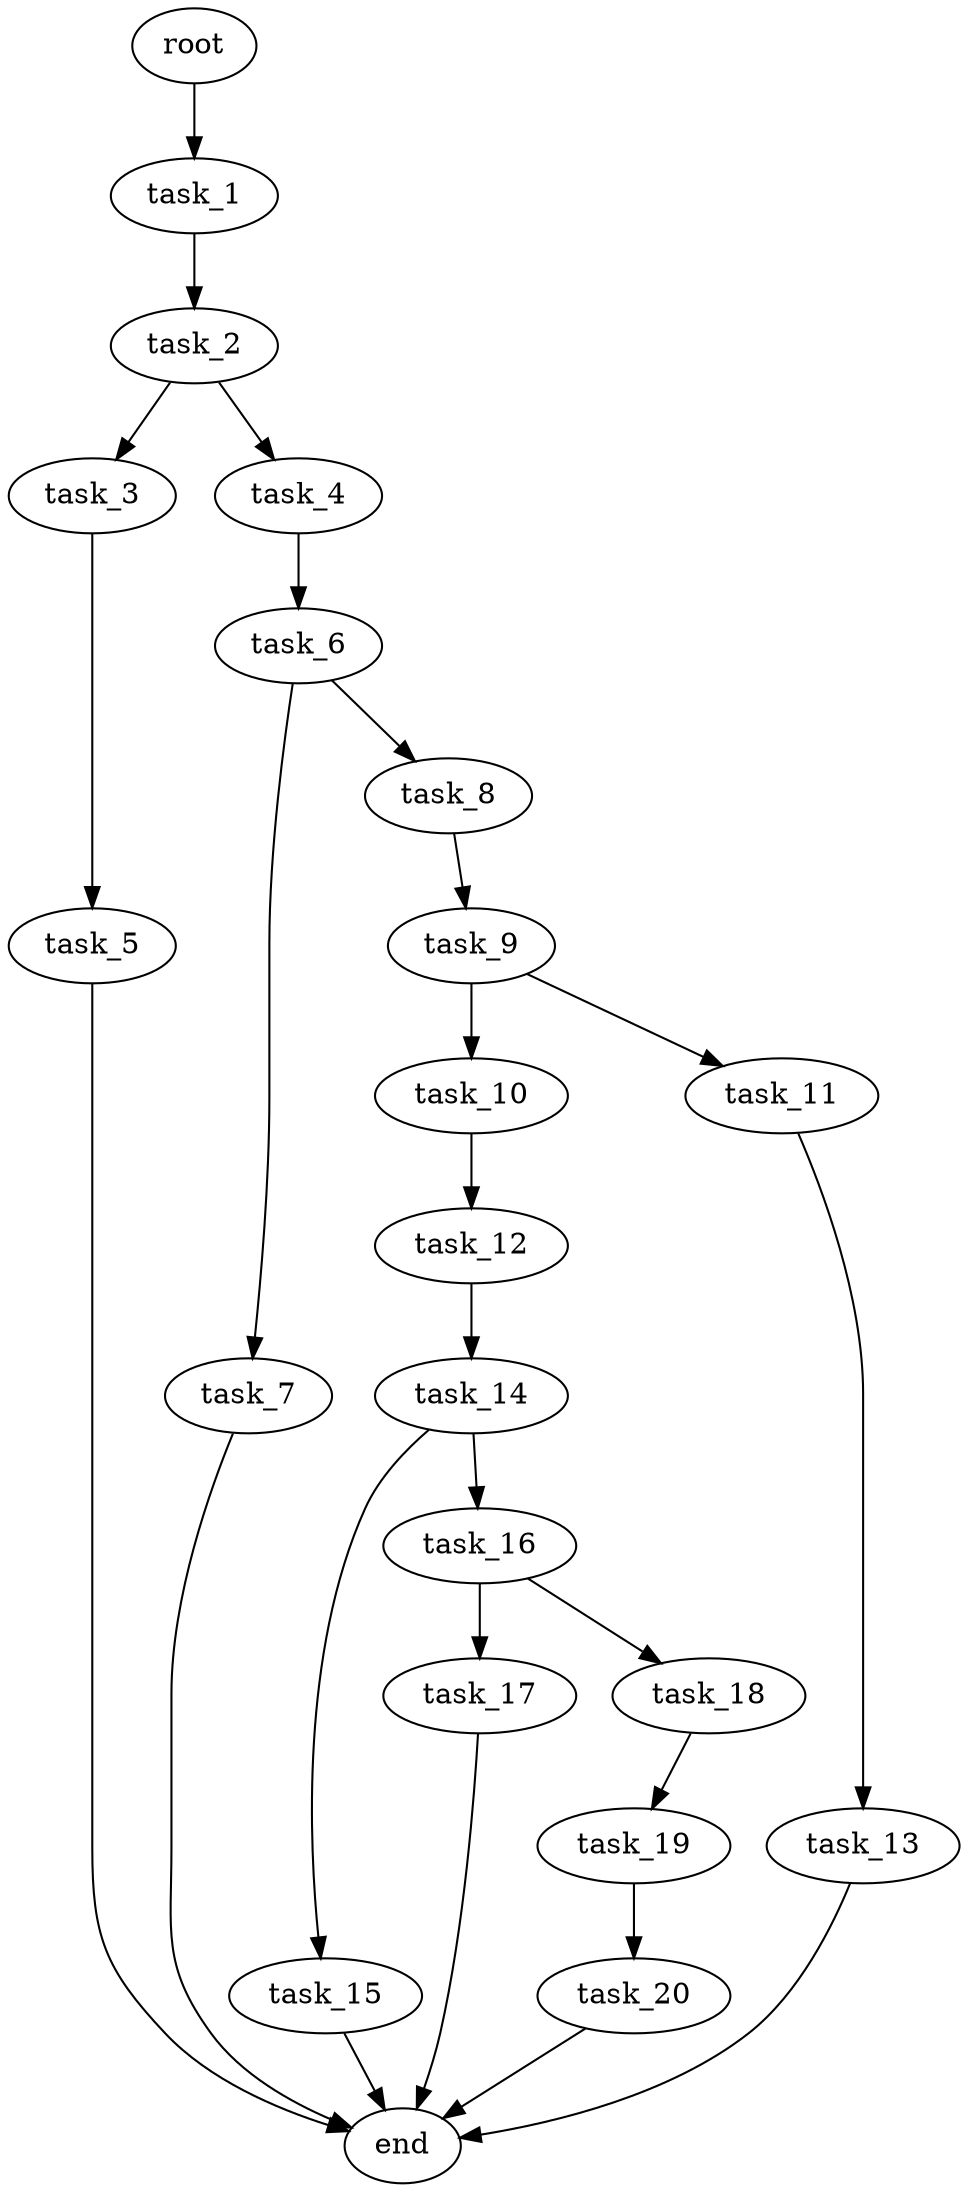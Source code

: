 digraph G {
  root [size="0.000000e+00"];
  task_1 [size="9.687125e+09"];
  task_2 [size="5.792224e+09"];
  task_3 [size="5.422410e+09"];
  task_4 [size="7.480008e+09"];
  task_5 [size="5.725956e+08"];
  task_6 [size="5.842192e+09"];
  task_7 [size="5.029001e+09"];
  task_8 [size="8.527346e+09"];
  task_9 [size="1.575170e+09"];
  task_10 [size="9.607828e+09"];
  task_11 [size="8.020345e+08"];
  task_12 [size="1.859064e+09"];
  task_13 [size="5.950756e+09"];
  task_14 [size="6.752450e+09"];
  task_15 [size="2.352804e+09"];
  task_16 [size="1.199746e+09"];
  task_17 [size="8.902983e+09"];
  task_18 [size="2.462907e+09"];
  task_19 [size="5.945597e+09"];
  task_20 [size="6.194196e+09"];
  end [size="0.000000e+00"];

  root -> task_1 [size="1.000000e-12"];
  task_1 -> task_2 [size="5.792224e+08"];
  task_2 -> task_3 [size="5.422410e+08"];
  task_2 -> task_4 [size="7.480008e+08"];
  task_3 -> task_5 [size="5.725956e+07"];
  task_4 -> task_6 [size="5.842192e+08"];
  task_5 -> end [size="1.000000e-12"];
  task_6 -> task_7 [size="5.029001e+08"];
  task_6 -> task_8 [size="8.527346e+08"];
  task_7 -> end [size="1.000000e-12"];
  task_8 -> task_9 [size="1.575170e+08"];
  task_9 -> task_10 [size="9.607828e+08"];
  task_9 -> task_11 [size="8.020345e+07"];
  task_10 -> task_12 [size="1.859064e+08"];
  task_11 -> task_13 [size="5.950756e+08"];
  task_12 -> task_14 [size="6.752450e+08"];
  task_13 -> end [size="1.000000e-12"];
  task_14 -> task_15 [size="2.352804e+08"];
  task_14 -> task_16 [size="1.199746e+08"];
  task_15 -> end [size="1.000000e-12"];
  task_16 -> task_17 [size="8.902983e+08"];
  task_16 -> task_18 [size="2.462907e+08"];
  task_17 -> end [size="1.000000e-12"];
  task_18 -> task_19 [size="5.945597e+08"];
  task_19 -> task_20 [size="6.194196e+08"];
  task_20 -> end [size="1.000000e-12"];
}
